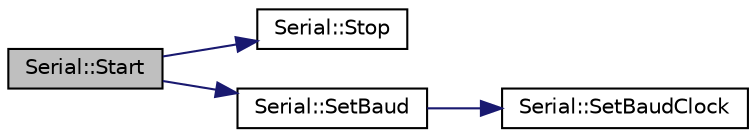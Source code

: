 digraph "Serial::Start"
{
  edge [fontname="Helvetica",fontsize="10",labelfontname="Helvetica",labelfontsize="10"];
  node [fontname="Helvetica",fontsize="10",shape=record];
  rankdir="LR";
  Node1 [label="Serial::Start",height=0.2,width=0.4,color="black", fillcolor="grey75", style="filled" fontcolor="black"];
  Node1 -> Node2 [color="midnightblue",fontsize="10",style="solid",fontname="Helvetica"];
  Node2 [label="Serial::Stop",height=0.2,width=0.4,color="black", fillcolor="white", style="filled",URL="$classSerial.html#a206b0e9c801a8df764d03554e6fa16f4",tooltip="Stops the Serial PASM engine, if it is running. "];
  Node1 -> Node3 [color="midnightblue",fontsize="10",style="solid",fontname="Helvetica"];
  Node3 [label="Serial::SetBaud",height=0.2,width=0.4,color="black", fillcolor="white", style="filled",URL="$classSerial.html#a0e229832a2ae4e04d3423c2e745cb975",tooltip="Does a live update of the baud rate in the Serial engine. "];
  Node3 -> Node4 [color="midnightblue",fontsize="10",style="solid",fontname="Helvetica"];
  Node4 [label="Serial::SetBaudClock",height=0.2,width=0.4,color="black", fillcolor="white", style="filled",URL="$classSerial.html#a174ece60e6a8245422bb9ac27d8edcd8",tooltip="Does a live update of the baud rate in the Serial engine. "];
}
